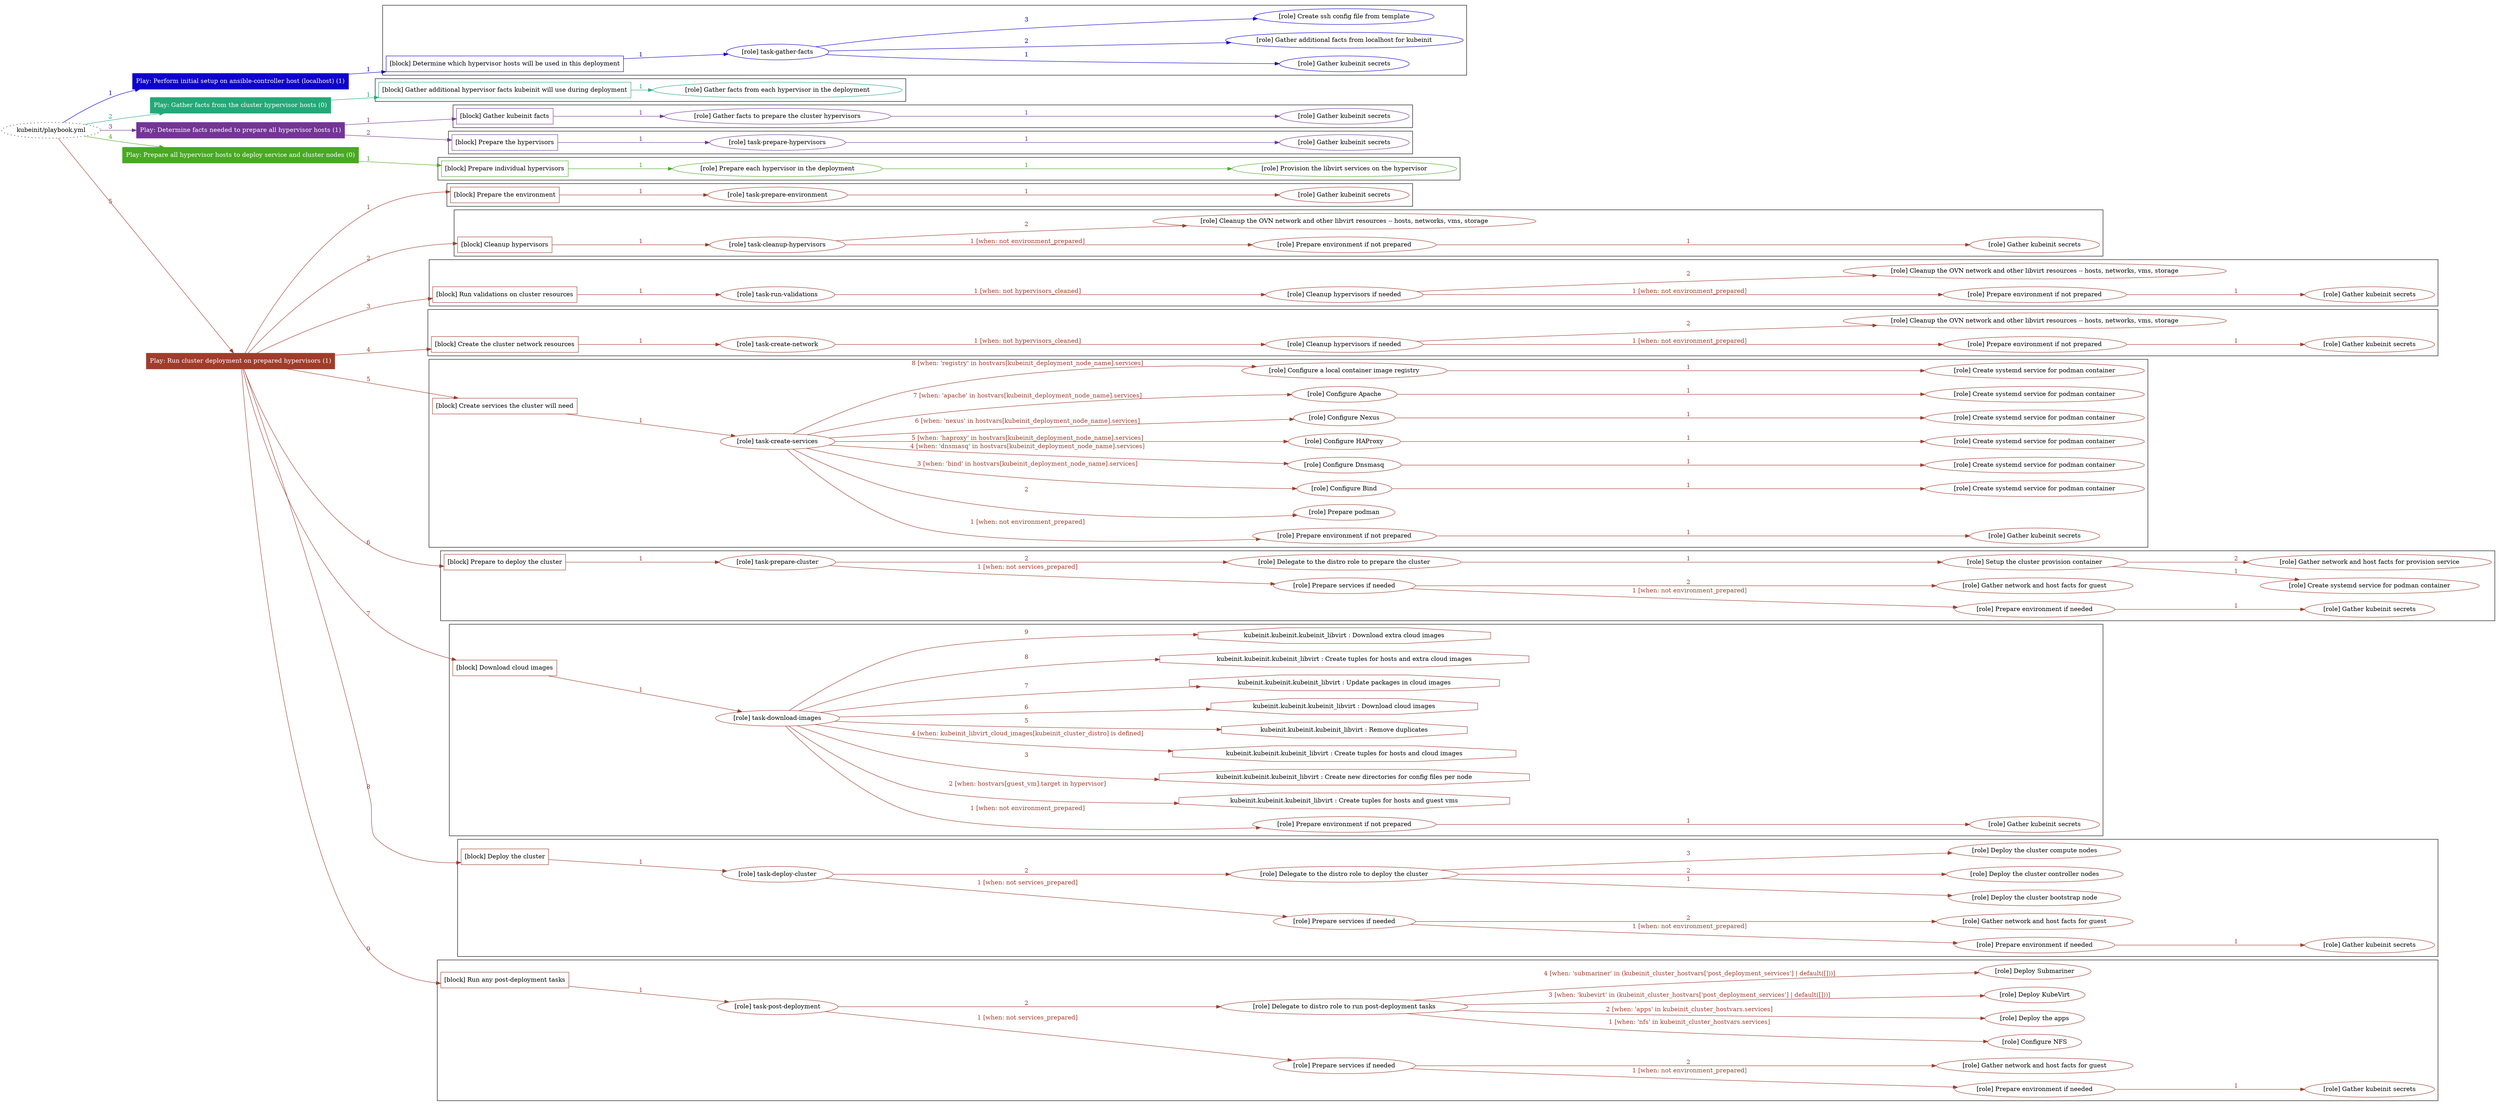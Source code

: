 digraph {
	graph [concentrate=true ordering=in rankdir=LR ratio=fill]
	edge [esep=5 sep=10]
	"kubeinit/playbook.yml" [URL="/home/runner/work/kubeinit/kubeinit/kubeinit/playbook.yml" id=playbook_41a6f235 style=dotted]
	"kubeinit/playbook.yml" -> play_0a806d38 [label="1 " color="#0f00cc" fontcolor="#0f00cc" id=edge_4068ba0f labeltooltip="1 " tooltip="1 "]
	subgraph "Play: Perform initial setup on ansible-controller host (localhost) (1)" {
		play_0a806d38 [label="Play: Perform initial setup on ansible-controller host (localhost) (1)" URL="/home/runner/work/kubeinit/kubeinit/kubeinit/playbook.yml" color="#0f00cc" fontcolor="#ffffff" id=play_0a806d38 shape=box style=filled tooltip=localhost]
		play_0a806d38 -> block_237be9f3 [label=1 color="#0f00cc" fontcolor="#0f00cc" id=edge_6e608fed labeltooltip=1 tooltip=1]
		subgraph cluster_block_237be9f3 {
			block_237be9f3 [label="[block] Determine which hypervisor hosts will be used in this deployment" URL="/home/runner/work/kubeinit/kubeinit/kubeinit/playbook.yml" color="#0f00cc" id=block_237be9f3 labeltooltip="Determine which hypervisor hosts will be used in this deployment" shape=box tooltip="Determine which hypervisor hosts will be used in this deployment"]
			block_237be9f3 -> role_e1473c5b [label="1 " color="#0f00cc" fontcolor="#0f00cc" id=edge_a96abd3b labeltooltip="1 " tooltip="1 "]
			subgraph "task-gather-facts" {
				role_e1473c5b [label="[role] task-gather-facts" URL="/home/runner/work/kubeinit/kubeinit/kubeinit/playbook.yml" color="#0f00cc" id=role_e1473c5b tooltip="task-gather-facts"]
				role_e1473c5b -> role_91d939f0 [label="1 " color="#0f00cc" fontcolor="#0f00cc" id=edge_381483db labeltooltip="1 " tooltip="1 "]
				subgraph "Gather kubeinit secrets" {
					role_91d939f0 [label="[role] Gather kubeinit secrets" URL="/home/runner/.ansible/collections/ansible_collections/kubeinit/kubeinit/roles/kubeinit_prepare/tasks/build_hypervisors_group.yml" color="#0f00cc" id=role_91d939f0 tooltip="Gather kubeinit secrets"]
				}
				role_e1473c5b -> role_eaab5d26 [label="2 " color="#0f00cc" fontcolor="#0f00cc" id=edge_8d7aa85d labeltooltip="2 " tooltip="2 "]
				subgraph "Gather additional facts from localhost for kubeinit" {
					role_eaab5d26 [label="[role] Gather additional facts from localhost for kubeinit" URL="/home/runner/.ansible/collections/ansible_collections/kubeinit/kubeinit/roles/kubeinit_prepare/tasks/build_hypervisors_group.yml" color="#0f00cc" id=role_eaab5d26 tooltip="Gather additional facts from localhost for kubeinit"]
				}
				role_e1473c5b -> role_8e87acb8 [label="3 " color="#0f00cc" fontcolor="#0f00cc" id=edge_3612017f labeltooltip="3 " tooltip="3 "]
				subgraph "Create ssh config file from template" {
					role_8e87acb8 [label="[role] Create ssh config file from template" URL="/home/runner/.ansible/collections/ansible_collections/kubeinit/kubeinit/roles/kubeinit_prepare/tasks/build_hypervisors_group.yml" color="#0f00cc" id=role_8e87acb8 tooltip="Create ssh config file from template"]
				}
			}
		}
	}
	"kubeinit/playbook.yml" -> play_646b26f5 [label="2 " color="#23a978" fontcolor="#23a978" id=edge_32bb8dd0 labeltooltip="2 " tooltip="2 "]
	subgraph "Play: Gather facts from the cluster hypervisor hosts (0)" {
		play_646b26f5 [label="Play: Gather facts from the cluster hypervisor hosts (0)" URL="/home/runner/work/kubeinit/kubeinit/kubeinit/playbook.yml" color="#23a978" fontcolor="#ffffff" id=play_646b26f5 shape=box style=filled tooltip="Play: Gather facts from the cluster hypervisor hosts (0)"]
		play_646b26f5 -> block_faf0f11e [label=1 color="#23a978" fontcolor="#23a978" id=edge_c434631e labeltooltip=1 tooltip=1]
		subgraph cluster_block_faf0f11e {
			block_faf0f11e [label="[block] Gather additional hypervisor facts kubeinit will use during deployment" URL="/home/runner/work/kubeinit/kubeinit/kubeinit/playbook.yml" color="#23a978" id=block_faf0f11e labeltooltip="Gather additional hypervisor facts kubeinit will use during deployment" shape=box tooltip="Gather additional hypervisor facts kubeinit will use during deployment"]
			block_faf0f11e -> role_8ec1a427 [label="1 " color="#23a978" fontcolor="#23a978" id=edge_d0f75a25 labeltooltip="1 " tooltip="1 "]
			subgraph "Gather facts from each hypervisor in the deployment" {
				role_8ec1a427 [label="[role] Gather facts from each hypervisor in the deployment" URL="/home/runner/work/kubeinit/kubeinit/kubeinit/playbook.yml" color="#23a978" id=role_8ec1a427 tooltip="Gather facts from each hypervisor in the deployment"]
			}
		}
	}
	"kubeinit/playbook.yml" -> play_d37b2e3b [label="3 " color="#743597" fontcolor="#743597" id=edge_22743fb3 labeltooltip="3 " tooltip="3 "]
	subgraph "Play: Determine facts needed to prepare all hypervisor hosts (1)" {
		play_d37b2e3b [label="Play: Determine facts needed to prepare all hypervisor hosts (1)" URL="/home/runner/work/kubeinit/kubeinit/kubeinit/playbook.yml" color="#743597" fontcolor="#ffffff" id=play_d37b2e3b shape=box style=filled tooltip=localhost]
		play_d37b2e3b -> block_4d3cd3f4 [label=1 color="#743597" fontcolor="#743597" id=edge_540ada37 labeltooltip=1 tooltip=1]
		subgraph cluster_block_4d3cd3f4 {
			block_4d3cd3f4 [label="[block] Gather kubeinit facts" URL="/home/runner/work/kubeinit/kubeinit/kubeinit/playbook.yml" color="#743597" id=block_4d3cd3f4 labeltooltip="Gather kubeinit facts" shape=box tooltip="Gather kubeinit facts"]
			block_4d3cd3f4 -> role_806488c0 [label="1 " color="#743597" fontcolor="#743597" id=edge_b8c82ea3 labeltooltip="1 " tooltip="1 "]
			subgraph "Gather facts to prepare the cluster hypervisors" {
				role_806488c0 [label="[role] Gather facts to prepare the cluster hypervisors" URL="/home/runner/work/kubeinit/kubeinit/kubeinit/playbook.yml" color="#743597" id=role_806488c0 tooltip="Gather facts to prepare the cluster hypervisors"]
				role_806488c0 -> role_8c381aa3 [label="1 " color="#743597" fontcolor="#743597" id=edge_68fb7a99 labeltooltip="1 " tooltip="1 "]
				subgraph "Gather kubeinit secrets" {
					role_8c381aa3 [label="[role] Gather kubeinit secrets" URL="/home/runner/.ansible/collections/ansible_collections/kubeinit/kubeinit/roles/kubeinit_prepare/tasks/gather_kubeinit_facts.yml" color="#743597" id=role_8c381aa3 tooltip="Gather kubeinit secrets"]
				}
			}
		}
		play_d37b2e3b -> block_7aa740d6 [label=2 color="#743597" fontcolor="#743597" id=edge_60ded728 labeltooltip=2 tooltip=2]
		subgraph cluster_block_7aa740d6 {
			block_7aa740d6 [label="[block] Prepare the hypervisors" URL="/home/runner/work/kubeinit/kubeinit/kubeinit/playbook.yml" color="#743597" id=block_7aa740d6 labeltooltip="Prepare the hypervisors" shape=box tooltip="Prepare the hypervisors"]
			block_7aa740d6 -> role_ac59213e [label="1 " color="#743597" fontcolor="#743597" id=edge_7fc87ba7 labeltooltip="1 " tooltip="1 "]
			subgraph "task-prepare-hypervisors" {
				role_ac59213e [label="[role] task-prepare-hypervisors" URL="/home/runner/work/kubeinit/kubeinit/kubeinit/playbook.yml" color="#743597" id=role_ac59213e tooltip="task-prepare-hypervisors"]
				role_ac59213e -> role_e81555fb [label="1 " color="#743597" fontcolor="#743597" id=edge_9793c863 labeltooltip="1 " tooltip="1 "]
				subgraph "Gather kubeinit secrets" {
					role_e81555fb [label="[role] Gather kubeinit secrets" URL="/home/runner/.ansible/collections/ansible_collections/kubeinit/kubeinit/roles/kubeinit_prepare/tasks/gather_kubeinit_facts.yml" color="#743597" id=role_e81555fb tooltip="Gather kubeinit secrets"]
				}
			}
		}
	}
	"kubeinit/playbook.yml" -> play_41f3898b [label="4 " color="#49a923" fontcolor="#49a923" id=edge_7bd55c0f labeltooltip="4 " tooltip="4 "]
	subgraph "Play: Prepare all hypervisor hosts to deploy service and cluster nodes (0)" {
		play_41f3898b [label="Play: Prepare all hypervisor hosts to deploy service and cluster nodes (0)" URL="/home/runner/work/kubeinit/kubeinit/kubeinit/playbook.yml" color="#49a923" fontcolor="#ffffff" id=play_41f3898b shape=box style=filled tooltip="Play: Prepare all hypervisor hosts to deploy service and cluster nodes (0)"]
		play_41f3898b -> block_90bd9162 [label=1 color="#49a923" fontcolor="#49a923" id=edge_e0f9f11a labeltooltip=1 tooltip=1]
		subgraph cluster_block_90bd9162 {
			block_90bd9162 [label="[block] Prepare individual hypervisors" URL="/home/runner/work/kubeinit/kubeinit/kubeinit/playbook.yml" color="#49a923" id=block_90bd9162 labeltooltip="Prepare individual hypervisors" shape=box tooltip="Prepare individual hypervisors"]
			block_90bd9162 -> role_d007ea9b [label="1 " color="#49a923" fontcolor="#49a923" id=edge_8bcfb997 labeltooltip="1 " tooltip="1 "]
			subgraph "Prepare each hypervisor in the deployment" {
				role_d007ea9b [label="[role] Prepare each hypervisor in the deployment" URL="/home/runner/work/kubeinit/kubeinit/kubeinit/playbook.yml" color="#49a923" id=role_d007ea9b tooltip="Prepare each hypervisor in the deployment"]
				role_d007ea9b -> role_7b4c75ba [label="1 " color="#49a923" fontcolor="#49a923" id=edge_ecee6018 labeltooltip="1 " tooltip="1 "]
				subgraph "Provision the libvirt services on the hypervisor" {
					role_7b4c75ba [label="[role] Provision the libvirt services on the hypervisor" URL="/home/runner/.ansible/collections/ansible_collections/kubeinit/kubeinit/roles/kubeinit_prepare/tasks/prepare_hypervisor.yml" color="#49a923" id=role_7b4c75ba tooltip="Provision the libvirt services on the hypervisor"]
				}
			}
		}
	}
	"kubeinit/playbook.yml" -> play_1acfd7d6 [label="5 " color="#9f3d2d" fontcolor="#9f3d2d" id=edge_ba6003c1 labeltooltip="5 " tooltip="5 "]
	subgraph "Play: Run cluster deployment on prepared hypervisors (1)" {
		play_1acfd7d6 [label="Play: Run cluster deployment on prepared hypervisors (1)" URL="/home/runner/work/kubeinit/kubeinit/kubeinit/playbook.yml" color="#9f3d2d" fontcolor="#ffffff" id=play_1acfd7d6 shape=box style=filled tooltip=localhost]
		play_1acfd7d6 -> block_dc8415b2 [label=1 color="#9f3d2d" fontcolor="#9f3d2d" id=edge_fc5d0844 labeltooltip=1 tooltip=1]
		subgraph cluster_block_dc8415b2 {
			block_dc8415b2 [label="[block] Prepare the environment" URL="/home/runner/work/kubeinit/kubeinit/kubeinit/playbook.yml" color="#9f3d2d" id=block_dc8415b2 labeltooltip="Prepare the environment" shape=box tooltip="Prepare the environment"]
			block_dc8415b2 -> role_5b96f3b6 [label="1 " color="#9f3d2d" fontcolor="#9f3d2d" id=edge_cdfd3a0d labeltooltip="1 " tooltip="1 "]
			subgraph "task-prepare-environment" {
				role_5b96f3b6 [label="[role] task-prepare-environment" URL="/home/runner/work/kubeinit/kubeinit/kubeinit/playbook.yml" color="#9f3d2d" id=role_5b96f3b6 tooltip="task-prepare-environment"]
				role_5b96f3b6 -> role_ba8227d9 [label="1 " color="#9f3d2d" fontcolor="#9f3d2d" id=edge_ca9e0bb4 labeltooltip="1 " tooltip="1 "]
				subgraph "Gather kubeinit secrets" {
					role_ba8227d9 [label="[role] Gather kubeinit secrets" URL="/home/runner/.ansible/collections/ansible_collections/kubeinit/kubeinit/roles/kubeinit_prepare/tasks/gather_kubeinit_facts.yml" color="#9f3d2d" id=role_ba8227d9 tooltip="Gather kubeinit secrets"]
				}
			}
		}
		play_1acfd7d6 -> block_a611a5ad [label=2 color="#9f3d2d" fontcolor="#9f3d2d" id=edge_d535c5cd labeltooltip=2 tooltip=2]
		subgraph cluster_block_a611a5ad {
			block_a611a5ad [label="[block] Cleanup hypervisors" URL="/home/runner/work/kubeinit/kubeinit/kubeinit/playbook.yml" color="#9f3d2d" id=block_a611a5ad labeltooltip="Cleanup hypervisors" shape=box tooltip="Cleanup hypervisors"]
			block_a611a5ad -> role_8142a4f9 [label="1 " color="#9f3d2d" fontcolor="#9f3d2d" id=edge_642bee60 labeltooltip="1 " tooltip="1 "]
			subgraph "task-cleanup-hypervisors" {
				role_8142a4f9 [label="[role] task-cleanup-hypervisors" URL="/home/runner/work/kubeinit/kubeinit/kubeinit/playbook.yml" color="#9f3d2d" id=role_8142a4f9 tooltip="task-cleanup-hypervisors"]
				role_8142a4f9 -> role_6d5cb6cf [label="1 [when: not environment_prepared]" color="#9f3d2d" fontcolor="#9f3d2d" id=edge_078ecbad labeltooltip="1 [when: not environment_prepared]" tooltip="1 [when: not environment_prepared]"]
				subgraph "Prepare environment if not prepared" {
					role_6d5cb6cf [label="[role] Prepare environment if not prepared" URL="/home/runner/.ansible/collections/ansible_collections/kubeinit/kubeinit/roles/kubeinit_prepare/tasks/cleanup_hypervisors.yml" color="#9f3d2d" id=role_6d5cb6cf tooltip="Prepare environment if not prepared"]
					role_6d5cb6cf -> role_6e7c587a [label="1 " color="#9f3d2d" fontcolor="#9f3d2d" id=edge_e923b116 labeltooltip="1 " tooltip="1 "]
					subgraph "Gather kubeinit secrets" {
						role_6e7c587a [label="[role] Gather kubeinit secrets" URL="/home/runner/.ansible/collections/ansible_collections/kubeinit/kubeinit/roles/kubeinit_prepare/tasks/gather_kubeinit_facts.yml" color="#9f3d2d" id=role_6e7c587a tooltip="Gather kubeinit secrets"]
					}
				}
				role_8142a4f9 -> role_e33d9535 [label="2 " color="#9f3d2d" fontcolor="#9f3d2d" id=edge_cd655b2b labeltooltip="2 " tooltip="2 "]
				subgraph "Cleanup the OVN network and other libvirt resources -- hosts, networks, vms, storage" {
					role_e33d9535 [label="[role] Cleanup the OVN network and other libvirt resources -- hosts, networks, vms, storage" URL="/home/runner/.ansible/collections/ansible_collections/kubeinit/kubeinit/roles/kubeinit_prepare/tasks/cleanup_hypervisors.yml" color="#9f3d2d" id=role_e33d9535 tooltip="Cleanup the OVN network and other libvirt resources -- hosts, networks, vms, storage"]
				}
			}
		}
		play_1acfd7d6 -> block_89c86a80 [label=3 color="#9f3d2d" fontcolor="#9f3d2d" id=edge_07239d83 labeltooltip=3 tooltip=3]
		subgraph cluster_block_89c86a80 {
			block_89c86a80 [label="[block] Run validations on cluster resources" URL="/home/runner/work/kubeinit/kubeinit/kubeinit/playbook.yml" color="#9f3d2d" id=block_89c86a80 labeltooltip="Run validations on cluster resources" shape=box tooltip="Run validations on cluster resources"]
			block_89c86a80 -> role_75bd6922 [label="1 " color="#9f3d2d" fontcolor="#9f3d2d" id=edge_f26190df labeltooltip="1 " tooltip="1 "]
			subgraph "task-run-validations" {
				role_75bd6922 [label="[role] task-run-validations" URL="/home/runner/work/kubeinit/kubeinit/kubeinit/playbook.yml" color="#9f3d2d" id=role_75bd6922 tooltip="task-run-validations"]
				role_75bd6922 -> role_4f495ade [label="1 [when: not hypervisors_cleaned]" color="#9f3d2d" fontcolor="#9f3d2d" id=edge_307ffbbc labeltooltip="1 [when: not hypervisors_cleaned]" tooltip="1 [when: not hypervisors_cleaned]"]
				subgraph "Cleanup hypervisors if needed" {
					role_4f495ade [label="[role] Cleanup hypervisors if needed" URL="/home/runner/.ansible/collections/ansible_collections/kubeinit/kubeinit/roles/kubeinit_validations/tasks/main.yml" color="#9f3d2d" id=role_4f495ade tooltip="Cleanup hypervisors if needed"]
					role_4f495ade -> role_c2694353 [label="1 [when: not environment_prepared]" color="#9f3d2d" fontcolor="#9f3d2d" id=edge_38251280 labeltooltip="1 [when: not environment_prepared]" tooltip="1 [when: not environment_prepared]"]
					subgraph "Prepare environment if not prepared" {
						role_c2694353 [label="[role] Prepare environment if not prepared" URL="/home/runner/.ansible/collections/ansible_collections/kubeinit/kubeinit/roles/kubeinit_prepare/tasks/cleanup_hypervisors.yml" color="#9f3d2d" id=role_c2694353 tooltip="Prepare environment if not prepared"]
						role_c2694353 -> role_ca75b799 [label="1 " color="#9f3d2d" fontcolor="#9f3d2d" id=edge_474601da labeltooltip="1 " tooltip="1 "]
						subgraph "Gather kubeinit secrets" {
							role_ca75b799 [label="[role] Gather kubeinit secrets" URL="/home/runner/.ansible/collections/ansible_collections/kubeinit/kubeinit/roles/kubeinit_prepare/tasks/gather_kubeinit_facts.yml" color="#9f3d2d" id=role_ca75b799 tooltip="Gather kubeinit secrets"]
						}
					}
					role_4f495ade -> role_f89aaf69 [label="2 " color="#9f3d2d" fontcolor="#9f3d2d" id=edge_8f8596c2 labeltooltip="2 " tooltip="2 "]
					subgraph "Cleanup the OVN network and other libvirt resources -- hosts, networks, vms, storage" {
						role_f89aaf69 [label="[role] Cleanup the OVN network and other libvirt resources -- hosts, networks, vms, storage" URL="/home/runner/.ansible/collections/ansible_collections/kubeinit/kubeinit/roles/kubeinit_prepare/tasks/cleanup_hypervisors.yml" color="#9f3d2d" id=role_f89aaf69 tooltip="Cleanup the OVN network and other libvirt resources -- hosts, networks, vms, storage"]
					}
				}
			}
		}
		play_1acfd7d6 -> block_f842b12b [label=4 color="#9f3d2d" fontcolor="#9f3d2d" id=edge_084d7937 labeltooltip=4 tooltip=4]
		subgraph cluster_block_f842b12b {
			block_f842b12b [label="[block] Create the cluster network resources" URL="/home/runner/work/kubeinit/kubeinit/kubeinit/playbook.yml" color="#9f3d2d" id=block_f842b12b labeltooltip="Create the cluster network resources" shape=box tooltip="Create the cluster network resources"]
			block_f842b12b -> role_11187dfe [label="1 " color="#9f3d2d" fontcolor="#9f3d2d" id=edge_0b394a49 labeltooltip="1 " tooltip="1 "]
			subgraph "task-create-network" {
				role_11187dfe [label="[role] task-create-network" URL="/home/runner/work/kubeinit/kubeinit/kubeinit/playbook.yml" color="#9f3d2d" id=role_11187dfe tooltip="task-create-network"]
				role_11187dfe -> role_4eebbe26 [label="1 [when: not hypervisors_cleaned]" color="#9f3d2d" fontcolor="#9f3d2d" id=edge_2631cdee labeltooltip="1 [when: not hypervisors_cleaned]" tooltip="1 [when: not hypervisors_cleaned]"]
				subgraph "Cleanup hypervisors if needed" {
					role_4eebbe26 [label="[role] Cleanup hypervisors if needed" URL="/home/runner/.ansible/collections/ansible_collections/kubeinit/kubeinit/roles/kubeinit_libvirt/tasks/create_network.yml" color="#9f3d2d" id=role_4eebbe26 tooltip="Cleanup hypervisors if needed"]
					role_4eebbe26 -> role_0ee1ad03 [label="1 [when: not environment_prepared]" color="#9f3d2d" fontcolor="#9f3d2d" id=edge_5d94489f labeltooltip="1 [when: not environment_prepared]" tooltip="1 [when: not environment_prepared]"]
					subgraph "Prepare environment if not prepared" {
						role_0ee1ad03 [label="[role] Prepare environment if not prepared" URL="/home/runner/.ansible/collections/ansible_collections/kubeinit/kubeinit/roles/kubeinit_prepare/tasks/cleanup_hypervisors.yml" color="#9f3d2d" id=role_0ee1ad03 tooltip="Prepare environment if not prepared"]
						role_0ee1ad03 -> role_3be10bfe [label="1 " color="#9f3d2d" fontcolor="#9f3d2d" id=edge_4a55c1ff labeltooltip="1 " tooltip="1 "]
						subgraph "Gather kubeinit secrets" {
							role_3be10bfe [label="[role] Gather kubeinit secrets" URL="/home/runner/.ansible/collections/ansible_collections/kubeinit/kubeinit/roles/kubeinit_prepare/tasks/gather_kubeinit_facts.yml" color="#9f3d2d" id=role_3be10bfe tooltip="Gather kubeinit secrets"]
						}
					}
					role_4eebbe26 -> role_aaa42333 [label="2 " color="#9f3d2d" fontcolor="#9f3d2d" id=edge_5231e610 labeltooltip="2 " tooltip="2 "]
					subgraph "Cleanup the OVN network and other libvirt resources -- hosts, networks, vms, storage" {
						role_aaa42333 [label="[role] Cleanup the OVN network and other libvirt resources -- hosts, networks, vms, storage" URL="/home/runner/.ansible/collections/ansible_collections/kubeinit/kubeinit/roles/kubeinit_prepare/tasks/cleanup_hypervisors.yml" color="#9f3d2d" id=role_aaa42333 tooltip="Cleanup the OVN network and other libvirt resources -- hosts, networks, vms, storage"]
					}
				}
			}
		}
		play_1acfd7d6 -> block_59024382 [label=5 color="#9f3d2d" fontcolor="#9f3d2d" id=edge_e970ddbc labeltooltip=5 tooltip=5]
		subgraph cluster_block_59024382 {
			block_59024382 [label="[block] Create services the cluster will need" URL="/home/runner/work/kubeinit/kubeinit/kubeinit/playbook.yml" color="#9f3d2d" id=block_59024382 labeltooltip="Create services the cluster will need" shape=box tooltip="Create services the cluster will need"]
			block_59024382 -> role_7a3a3b48 [label="1 " color="#9f3d2d" fontcolor="#9f3d2d" id=edge_33486c1c labeltooltip="1 " tooltip="1 "]
			subgraph "task-create-services" {
				role_7a3a3b48 [label="[role] task-create-services" URL="/home/runner/work/kubeinit/kubeinit/kubeinit/playbook.yml" color="#9f3d2d" id=role_7a3a3b48 tooltip="task-create-services"]
				role_7a3a3b48 -> role_0d762931 [label="1 [when: not environment_prepared]" color="#9f3d2d" fontcolor="#9f3d2d" id=edge_28091e25 labeltooltip="1 [when: not environment_prepared]" tooltip="1 [when: not environment_prepared]"]
				subgraph "Prepare environment if not prepared" {
					role_0d762931 [label="[role] Prepare environment if not prepared" URL="/home/runner/.ansible/collections/ansible_collections/kubeinit/kubeinit/roles/kubeinit_services/tasks/main.yml" color="#9f3d2d" id=role_0d762931 tooltip="Prepare environment if not prepared"]
					role_0d762931 -> role_c6b0afdb [label="1 " color="#9f3d2d" fontcolor="#9f3d2d" id=edge_54b3af3f labeltooltip="1 " tooltip="1 "]
					subgraph "Gather kubeinit secrets" {
						role_c6b0afdb [label="[role] Gather kubeinit secrets" URL="/home/runner/.ansible/collections/ansible_collections/kubeinit/kubeinit/roles/kubeinit_prepare/tasks/gather_kubeinit_facts.yml" color="#9f3d2d" id=role_c6b0afdb tooltip="Gather kubeinit secrets"]
					}
				}
				role_7a3a3b48 -> role_5c3c0863 [label="2 " color="#9f3d2d" fontcolor="#9f3d2d" id=edge_d911afba labeltooltip="2 " tooltip="2 "]
				subgraph "Prepare podman" {
					role_5c3c0863 [label="[role] Prepare podman" URL="/home/runner/.ansible/collections/ansible_collections/kubeinit/kubeinit/roles/kubeinit_services/tasks/00_create_service_pod.yml" color="#9f3d2d" id=role_5c3c0863 tooltip="Prepare podman"]
				}
				role_7a3a3b48 -> role_0cb6a871 [label="3 [when: 'bind' in hostvars[kubeinit_deployment_node_name].services]" color="#9f3d2d" fontcolor="#9f3d2d" id=edge_cdb121e3 labeltooltip="3 [when: 'bind' in hostvars[kubeinit_deployment_node_name].services]" tooltip="3 [when: 'bind' in hostvars[kubeinit_deployment_node_name].services]"]
				subgraph "Configure Bind" {
					role_0cb6a871 [label="[role] Configure Bind" URL="/home/runner/.ansible/collections/ansible_collections/kubeinit/kubeinit/roles/kubeinit_services/tasks/start_services_containers.yml" color="#9f3d2d" id=role_0cb6a871 tooltip="Configure Bind"]
					role_0cb6a871 -> role_db479031 [label="1 " color="#9f3d2d" fontcolor="#9f3d2d" id=edge_73377001 labeltooltip="1 " tooltip="1 "]
					subgraph "Create systemd service for podman container" {
						role_db479031 [label="[role] Create systemd service for podman container" URL="/home/runner/.ansible/collections/ansible_collections/kubeinit/kubeinit/roles/kubeinit_bind/tasks/main.yml" color="#9f3d2d" id=role_db479031 tooltip="Create systemd service for podman container"]
					}
				}
				role_7a3a3b48 -> role_e6122fe1 [label="4 [when: 'dnsmasq' in hostvars[kubeinit_deployment_node_name].services]" color="#9f3d2d" fontcolor="#9f3d2d" id=edge_cefd40a8 labeltooltip="4 [when: 'dnsmasq' in hostvars[kubeinit_deployment_node_name].services]" tooltip="4 [when: 'dnsmasq' in hostvars[kubeinit_deployment_node_name].services]"]
				subgraph "Configure Dnsmasq" {
					role_e6122fe1 [label="[role] Configure Dnsmasq" URL="/home/runner/.ansible/collections/ansible_collections/kubeinit/kubeinit/roles/kubeinit_services/tasks/start_services_containers.yml" color="#9f3d2d" id=role_e6122fe1 tooltip="Configure Dnsmasq"]
					role_e6122fe1 -> role_b0139f21 [label="1 " color="#9f3d2d" fontcolor="#9f3d2d" id=edge_31f52cd1 labeltooltip="1 " tooltip="1 "]
					subgraph "Create systemd service for podman container" {
						role_b0139f21 [label="[role] Create systemd service for podman container" URL="/home/runner/.ansible/collections/ansible_collections/kubeinit/kubeinit/roles/kubeinit_dnsmasq/tasks/main.yml" color="#9f3d2d" id=role_b0139f21 tooltip="Create systemd service for podman container"]
					}
				}
				role_7a3a3b48 -> role_63d0f10c [label="5 [when: 'haproxy' in hostvars[kubeinit_deployment_node_name].services]" color="#9f3d2d" fontcolor="#9f3d2d" id=edge_6fd1a71d labeltooltip="5 [when: 'haproxy' in hostvars[kubeinit_deployment_node_name].services]" tooltip="5 [when: 'haproxy' in hostvars[kubeinit_deployment_node_name].services]"]
				subgraph "Configure HAProxy" {
					role_63d0f10c [label="[role] Configure HAProxy" URL="/home/runner/.ansible/collections/ansible_collections/kubeinit/kubeinit/roles/kubeinit_services/tasks/start_services_containers.yml" color="#9f3d2d" id=role_63d0f10c tooltip="Configure HAProxy"]
					role_63d0f10c -> role_0d6359b3 [label="1 " color="#9f3d2d" fontcolor="#9f3d2d" id=edge_29c2c7ff labeltooltip="1 " tooltip="1 "]
					subgraph "Create systemd service for podman container" {
						role_0d6359b3 [label="[role] Create systemd service for podman container" URL="/home/runner/.ansible/collections/ansible_collections/kubeinit/kubeinit/roles/kubeinit_haproxy/tasks/main.yml" color="#9f3d2d" id=role_0d6359b3 tooltip="Create systemd service for podman container"]
					}
				}
				role_7a3a3b48 -> role_5b3e9129 [label="6 [when: 'nexus' in hostvars[kubeinit_deployment_node_name].services]" color="#9f3d2d" fontcolor="#9f3d2d" id=edge_53a91e51 labeltooltip="6 [when: 'nexus' in hostvars[kubeinit_deployment_node_name].services]" tooltip="6 [when: 'nexus' in hostvars[kubeinit_deployment_node_name].services]"]
				subgraph "Configure Nexus" {
					role_5b3e9129 [label="[role] Configure Nexus" URL="/home/runner/.ansible/collections/ansible_collections/kubeinit/kubeinit/roles/kubeinit_services/tasks/start_services_containers.yml" color="#9f3d2d" id=role_5b3e9129 tooltip="Configure Nexus"]
					role_5b3e9129 -> role_884cc7a7 [label="1 " color="#9f3d2d" fontcolor="#9f3d2d" id=edge_7e580e33 labeltooltip="1 " tooltip="1 "]
					subgraph "Create systemd service for podman container" {
						role_884cc7a7 [label="[role] Create systemd service for podman container" URL="/home/runner/.ansible/collections/ansible_collections/kubeinit/kubeinit/roles/kubeinit_nexus/tasks/main.yml" color="#9f3d2d" id=role_884cc7a7 tooltip="Create systemd service for podman container"]
					}
				}
				role_7a3a3b48 -> role_22bebf63 [label="7 [when: 'apache' in hostvars[kubeinit_deployment_node_name].services]" color="#9f3d2d" fontcolor="#9f3d2d" id=edge_8cc15b84 labeltooltip="7 [when: 'apache' in hostvars[kubeinit_deployment_node_name].services]" tooltip="7 [when: 'apache' in hostvars[kubeinit_deployment_node_name].services]"]
				subgraph "Configure Apache" {
					role_22bebf63 [label="[role] Configure Apache" URL="/home/runner/.ansible/collections/ansible_collections/kubeinit/kubeinit/roles/kubeinit_services/tasks/start_services_containers.yml" color="#9f3d2d" id=role_22bebf63 tooltip="Configure Apache"]
					role_22bebf63 -> role_4a115e66 [label="1 " color="#9f3d2d" fontcolor="#9f3d2d" id=edge_2d1215e9 labeltooltip="1 " tooltip="1 "]
					subgraph "Create systemd service for podman container" {
						role_4a115e66 [label="[role] Create systemd service for podman container" URL="/home/runner/.ansible/collections/ansible_collections/kubeinit/kubeinit/roles/kubeinit_apache/tasks/main.yml" color="#9f3d2d" id=role_4a115e66 tooltip="Create systemd service for podman container"]
					}
				}
				role_7a3a3b48 -> role_fcd3a5f3 [label="8 [when: 'registry' in hostvars[kubeinit_deployment_node_name].services]" color="#9f3d2d" fontcolor="#9f3d2d" id=edge_b7760046 labeltooltip="8 [when: 'registry' in hostvars[kubeinit_deployment_node_name].services]" tooltip="8 [when: 'registry' in hostvars[kubeinit_deployment_node_name].services]"]
				subgraph "Configure a local container image registry" {
					role_fcd3a5f3 [label="[role] Configure a local container image registry" URL="/home/runner/.ansible/collections/ansible_collections/kubeinit/kubeinit/roles/kubeinit_services/tasks/start_services_containers.yml" color="#9f3d2d" id=role_fcd3a5f3 tooltip="Configure a local container image registry"]
					role_fcd3a5f3 -> role_f9a46afd [label="1 " color="#9f3d2d" fontcolor="#9f3d2d" id=edge_5b392de8 labeltooltip="1 " tooltip="1 "]
					subgraph "Create systemd service for podman container" {
						role_f9a46afd [label="[role] Create systemd service for podman container" URL="/home/runner/.ansible/collections/ansible_collections/kubeinit/kubeinit/roles/kubeinit_registry/tasks/main.yml" color="#9f3d2d" id=role_f9a46afd tooltip="Create systemd service for podman container"]
					}
				}
			}
		}
		play_1acfd7d6 -> block_d4382be4 [label=6 color="#9f3d2d" fontcolor="#9f3d2d" id=edge_e119ee7e labeltooltip=6 tooltip=6]
		subgraph cluster_block_d4382be4 {
			block_d4382be4 [label="[block] Prepare to deploy the cluster" URL="/home/runner/work/kubeinit/kubeinit/kubeinit/playbook.yml" color="#9f3d2d" id=block_d4382be4 labeltooltip="Prepare to deploy the cluster" shape=box tooltip="Prepare to deploy the cluster"]
			block_d4382be4 -> role_d18a42d3 [label="1 " color="#9f3d2d" fontcolor="#9f3d2d" id=edge_a5a25b05 labeltooltip="1 " tooltip="1 "]
			subgraph "task-prepare-cluster" {
				role_d18a42d3 [label="[role] task-prepare-cluster" URL="/home/runner/work/kubeinit/kubeinit/kubeinit/playbook.yml" color="#9f3d2d" id=role_d18a42d3 tooltip="task-prepare-cluster"]
				role_d18a42d3 -> role_898ae3e7 [label="1 [when: not services_prepared]" color="#9f3d2d" fontcolor="#9f3d2d" id=edge_5103cc76 labeltooltip="1 [when: not services_prepared]" tooltip="1 [when: not services_prepared]"]
				subgraph "Prepare services if needed" {
					role_898ae3e7 [label="[role] Prepare services if needed" URL="/home/runner/.ansible/collections/ansible_collections/kubeinit/kubeinit/roles/kubeinit_prepare/tasks/prepare_cluster.yml" color="#9f3d2d" id=role_898ae3e7 tooltip="Prepare services if needed"]
					role_898ae3e7 -> role_8f7a3a49 [label="1 [when: not environment_prepared]" color="#9f3d2d" fontcolor="#9f3d2d" id=edge_9d15908f labeltooltip="1 [when: not environment_prepared]" tooltip="1 [when: not environment_prepared]"]
					subgraph "Prepare environment if needed" {
						role_8f7a3a49 [label="[role] Prepare environment if needed" URL="/home/runner/.ansible/collections/ansible_collections/kubeinit/kubeinit/roles/kubeinit_services/tasks/prepare_services.yml" color="#9f3d2d" id=role_8f7a3a49 tooltip="Prepare environment if needed"]
						role_8f7a3a49 -> role_b461e5a6 [label="1 " color="#9f3d2d" fontcolor="#9f3d2d" id=edge_b3a99a61 labeltooltip="1 " tooltip="1 "]
						subgraph "Gather kubeinit secrets" {
							role_b461e5a6 [label="[role] Gather kubeinit secrets" URL="/home/runner/.ansible/collections/ansible_collections/kubeinit/kubeinit/roles/kubeinit_prepare/tasks/gather_kubeinit_facts.yml" color="#9f3d2d" id=role_b461e5a6 tooltip="Gather kubeinit secrets"]
						}
					}
					role_898ae3e7 -> role_7630241f [label="2 " color="#9f3d2d" fontcolor="#9f3d2d" id=edge_db4d00c9 labeltooltip="2 " tooltip="2 "]
					subgraph "Gather network and host facts for guest" {
						role_7630241f [label="[role] Gather network and host facts for guest" URL="/home/runner/.ansible/collections/ansible_collections/kubeinit/kubeinit/roles/kubeinit_services/tasks/prepare_services.yml" color="#9f3d2d" id=role_7630241f tooltip="Gather network and host facts for guest"]
					}
				}
				role_d18a42d3 -> role_b9c5c367 [label="2 " color="#9f3d2d" fontcolor="#9f3d2d" id=edge_175fa65f labeltooltip="2 " tooltip="2 "]
				subgraph "Delegate to the distro role to prepare the cluster" {
					role_b9c5c367 [label="[role] Delegate to the distro role to prepare the cluster" URL="/home/runner/.ansible/collections/ansible_collections/kubeinit/kubeinit/roles/kubeinit_prepare/tasks/prepare_cluster.yml" color="#9f3d2d" id=role_b9c5c367 tooltip="Delegate to the distro role to prepare the cluster"]
					role_b9c5c367 -> role_cff124c0 [label="1 " color="#9f3d2d" fontcolor="#9f3d2d" id=edge_bdabda5b labeltooltip="1 " tooltip="1 "]
					subgraph "Setup the cluster provision container" {
						role_cff124c0 [label="[role] Setup the cluster provision container" URL="/home/runner/.ansible/collections/ansible_collections/kubeinit/kubeinit/roles/kubeinit_okd/tasks/prepare_cluster.yml" color="#9f3d2d" id=role_cff124c0 tooltip="Setup the cluster provision container"]
						role_cff124c0 -> role_25e5468e [label="1 " color="#9f3d2d" fontcolor="#9f3d2d" id=edge_40121401 labeltooltip="1 " tooltip="1 "]
						subgraph "Create systemd service for podman container" {
							role_25e5468e [label="[role] Create systemd service for podman container" URL="/home/runner/.ansible/collections/ansible_collections/kubeinit/kubeinit/roles/kubeinit_services/tasks/create_provision_container.yml" color="#9f3d2d" id=role_25e5468e tooltip="Create systemd service for podman container"]
						}
						role_cff124c0 -> role_4bfbf508 [label="2 " color="#9f3d2d" fontcolor="#9f3d2d" id=edge_592cbf55 labeltooltip="2 " tooltip="2 "]
						subgraph "Gather network and host facts for provision service" {
							role_4bfbf508 [label="[role] Gather network and host facts for provision service" URL="/home/runner/.ansible/collections/ansible_collections/kubeinit/kubeinit/roles/kubeinit_services/tasks/create_provision_container.yml" color="#9f3d2d" id=role_4bfbf508 tooltip="Gather network and host facts for provision service"]
						}
					}
				}
			}
		}
		play_1acfd7d6 -> block_75d017b2 [label=7 color="#9f3d2d" fontcolor="#9f3d2d" id=edge_dfd7a205 labeltooltip=7 tooltip=7]
		subgraph cluster_block_75d017b2 {
			block_75d017b2 [label="[block] Download cloud images" URL="/home/runner/work/kubeinit/kubeinit/kubeinit/playbook.yml" color="#9f3d2d" id=block_75d017b2 labeltooltip="Download cloud images" shape=box tooltip="Download cloud images"]
			block_75d017b2 -> role_721d2430 [label="1 " color="#9f3d2d" fontcolor="#9f3d2d" id=edge_4edf0cd8 labeltooltip="1 " tooltip="1 "]
			subgraph "task-download-images" {
				role_721d2430 [label="[role] task-download-images" URL="/home/runner/work/kubeinit/kubeinit/kubeinit/playbook.yml" color="#9f3d2d" id=role_721d2430 tooltip="task-download-images"]
				role_721d2430 -> role_f81a7ea5 [label="1 [when: not environment_prepared]" color="#9f3d2d" fontcolor="#9f3d2d" id=edge_e5d297c2 labeltooltip="1 [when: not environment_prepared]" tooltip="1 [when: not environment_prepared]"]
				subgraph "Prepare environment if not prepared" {
					role_f81a7ea5 [label="[role] Prepare environment if not prepared" URL="/home/runner/.ansible/collections/ansible_collections/kubeinit/kubeinit/roles/kubeinit_libvirt/tasks/download_cloud_images.yml" color="#9f3d2d" id=role_f81a7ea5 tooltip="Prepare environment if not prepared"]
					role_f81a7ea5 -> role_87dd9018 [label="1 " color="#9f3d2d" fontcolor="#9f3d2d" id=edge_0dc6f270 labeltooltip="1 " tooltip="1 "]
					subgraph "Gather kubeinit secrets" {
						role_87dd9018 [label="[role] Gather kubeinit secrets" URL="/home/runner/.ansible/collections/ansible_collections/kubeinit/kubeinit/roles/kubeinit_prepare/tasks/gather_kubeinit_facts.yml" color="#9f3d2d" id=role_87dd9018 tooltip="Gather kubeinit secrets"]
					}
				}
				task_429eea16 [label="kubeinit.kubeinit.kubeinit_libvirt : Create tuples for hosts and guest vms" URL="/home/runner/.ansible/collections/ansible_collections/kubeinit/kubeinit/roles/kubeinit_libvirt/tasks/download_cloud_images.yml" color="#9f3d2d" id=task_429eea16 shape=octagon tooltip="kubeinit.kubeinit.kubeinit_libvirt : Create tuples for hosts and guest vms"]
				role_721d2430 -> task_429eea16 [label="2 [when: hostvars[guest_vm].target in hypervisor]" color="#9f3d2d" fontcolor="#9f3d2d" id=edge_82a2363c labeltooltip="2 [when: hostvars[guest_vm].target in hypervisor]" tooltip="2 [when: hostvars[guest_vm].target in hypervisor]"]
				task_550340dc [label="kubeinit.kubeinit.kubeinit_libvirt : Create new directories for config files per node" URL="/home/runner/.ansible/collections/ansible_collections/kubeinit/kubeinit/roles/kubeinit_libvirt/tasks/download_cloud_images.yml" color="#9f3d2d" id=task_550340dc shape=octagon tooltip="kubeinit.kubeinit.kubeinit_libvirt : Create new directories for config files per node"]
				role_721d2430 -> task_550340dc [label="3 " color="#9f3d2d" fontcolor="#9f3d2d" id=edge_98d1d7ac labeltooltip="3 " tooltip="3 "]
				task_8e2518c8 [label="kubeinit.kubeinit.kubeinit_libvirt : Create tuples for hosts and cloud images" URL="/home/runner/.ansible/collections/ansible_collections/kubeinit/kubeinit/roles/kubeinit_libvirt/tasks/download_cloud_images.yml" color="#9f3d2d" id=task_8e2518c8 shape=octagon tooltip="kubeinit.kubeinit.kubeinit_libvirt : Create tuples for hosts and cloud images"]
				role_721d2430 -> task_8e2518c8 [label="4 [when: kubeinit_libvirt_cloud_images[kubeinit_cluster_distro] is defined]" color="#9f3d2d" fontcolor="#9f3d2d" id=edge_4d387685 labeltooltip="4 [when: kubeinit_libvirt_cloud_images[kubeinit_cluster_distro] is defined]" tooltip="4 [when: kubeinit_libvirt_cloud_images[kubeinit_cluster_distro] is defined]"]
				task_e7d61200 [label="kubeinit.kubeinit.kubeinit_libvirt : Remove duplicates" URL="/home/runner/.ansible/collections/ansible_collections/kubeinit/kubeinit/roles/kubeinit_libvirt/tasks/download_cloud_images.yml" color="#9f3d2d" id=task_e7d61200 shape=octagon tooltip="kubeinit.kubeinit.kubeinit_libvirt : Remove duplicates"]
				role_721d2430 -> task_e7d61200 [label="5 " color="#9f3d2d" fontcolor="#9f3d2d" id=edge_a73716ba labeltooltip="5 " tooltip="5 "]
				task_2fd739ae [label="kubeinit.kubeinit.kubeinit_libvirt : Download cloud images" URL="/home/runner/.ansible/collections/ansible_collections/kubeinit/kubeinit/roles/kubeinit_libvirt/tasks/download_cloud_images.yml" color="#9f3d2d" id=task_2fd739ae shape=octagon tooltip="kubeinit.kubeinit.kubeinit_libvirt : Download cloud images"]
				role_721d2430 -> task_2fd739ae [label="6 " color="#9f3d2d" fontcolor="#9f3d2d" id=edge_8c4bc476 labeltooltip="6 " tooltip="6 "]
				task_816640a8 [label="kubeinit.kubeinit.kubeinit_libvirt : Update packages in cloud images" URL="/home/runner/.ansible/collections/ansible_collections/kubeinit/kubeinit/roles/kubeinit_libvirt/tasks/download_cloud_images.yml" color="#9f3d2d" id=task_816640a8 shape=octagon tooltip="kubeinit.kubeinit.kubeinit_libvirt : Update packages in cloud images"]
				role_721d2430 -> task_816640a8 [label="7 " color="#9f3d2d" fontcolor="#9f3d2d" id=edge_1d52fb09 labeltooltip="7 " tooltip="7 "]
				task_097d8554 [label="kubeinit.kubeinit.kubeinit_libvirt : Create tuples for hosts and extra cloud images" URL="/home/runner/.ansible/collections/ansible_collections/kubeinit/kubeinit/roles/kubeinit_libvirt/tasks/download_cloud_images.yml" color="#9f3d2d" id=task_097d8554 shape=octagon tooltip="kubeinit.kubeinit.kubeinit_libvirt : Create tuples for hosts and extra cloud images"]
				role_721d2430 -> task_097d8554 [label="8 " color="#9f3d2d" fontcolor="#9f3d2d" id=edge_9df7c488 labeltooltip="8 " tooltip="8 "]
				task_37d4ab23 [label="kubeinit.kubeinit.kubeinit_libvirt : Download extra cloud images" URL="/home/runner/.ansible/collections/ansible_collections/kubeinit/kubeinit/roles/kubeinit_libvirt/tasks/download_cloud_images.yml" color="#9f3d2d" id=task_37d4ab23 shape=octagon tooltip="kubeinit.kubeinit.kubeinit_libvirt : Download extra cloud images"]
				role_721d2430 -> task_37d4ab23 [label="9 " color="#9f3d2d" fontcolor="#9f3d2d" id=edge_d997566b labeltooltip="9 " tooltip="9 "]
			}
		}
		play_1acfd7d6 -> block_3cfd171a [label=8 color="#9f3d2d" fontcolor="#9f3d2d" id=edge_ccdb7559 labeltooltip=8 tooltip=8]
		subgraph cluster_block_3cfd171a {
			block_3cfd171a [label="[block] Deploy the cluster" URL="/home/runner/work/kubeinit/kubeinit/kubeinit/playbook.yml" color="#9f3d2d" id=block_3cfd171a labeltooltip="Deploy the cluster" shape=box tooltip="Deploy the cluster"]
			block_3cfd171a -> role_18944aa7 [label="1 " color="#9f3d2d" fontcolor="#9f3d2d" id=edge_d65a14bf labeltooltip="1 " tooltip="1 "]
			subgraph "task-deploy-cluster" {
				role_18944aa7 [label="[role] task-deploy-cluster" URL="/home/runner/work/kubeinit/kubeinit/kubeinit/playbook.yml" color="#9f3d2d" id=role_18944aa7 tooltip="task-deploy-cluster"]
				role_18944aa7 -> role_f8639d34 [label="1 [when: not services_prepared]" color="#9f3d2d" fontcolor="#9f3d2d" id=edge_5b6a6e93 labeltooltip="1 [when: not services_prepared]" tooltip="1 [when: not services_prepared]"]
				subgraph "Prepare services if needed" {
					role_f8639d34 [label="[role] Prepare services if needed" URL="/home/runner/.ansible/collections/ansible_collections/kubeinit/kubeinit/roles/kubeinit_prepare/tasks/deploy_cluster.yml" color="#9f3d2d" id=role_f8639d34 tooltip="Prepare services if needed"]
					role_f8639d34 -> role_79647b20 [label="1 [when: not environment_prepared]" color="#9f3d2d" fontcolor="#9f3d2d" id=edge_0b82d9cf labeltooltip="1 [when: not environment_prepared]" tooltip="1 [when: not environment_prepared]"]
					subgraph "Prepare environment if needed" {
						role_79647b20 [label="[role] Prepare environment if needed" URL="/home/runner/.ansible/collections/ansible_collections/kubeinit/kubeinit/roles/kubeinit_services/tasks/prepare_services.yml" color="#9f3d2d" id=role_79647b20 tooltip="Prepare environment if needed"]
						role_79647b20 -> role_4949878d [label="1 " color="#9f3d2d" fontcolor="#9f3d2d" id=edge_8c48fe38 labeltooltip="1 " tooltip="1 "]
						subgraph "Gather kubeinit secrets" {
							role_4949878d [label="[role] Gather kubeinit secrets" URL="/home/runner/.ansible/collections/ansible_collections/kubeinit/kubeinit/roles/kubeinit_prepare/tasks/gather_kubeinit_facts.yml" color="#9f3d2d" id=role_4949878d tooltip="Gather kubeinit secrets"]
						}
					}
					role_f8639d34 -> role_5feaba6e [label="2 " color="#9f3d2d" fontcolor="#9f3d2d" id=edge_9b020e75 labeltooltip="2 " tooltip="2 "]
					subgraph "Gather network and host facts for guest" {
						role_5feaba6e [label="[role] Gather network and host facts for guest" URL="/home/runner/.ansible/collections/ansible_collections/kubeinit/kubeinit/roles/kubeinit_services/tasks/prepare_services.yml" color="#9f3d2d" id=role_5feaba6e tooltip="Gather network and host facts for guest"]
					}
				}
				role_18944aa7 -> role_84dbd91e [label="2 " color="#9f3d2d" fontcolor="#9f3d2d" id=edge_4c3687ad labeltooltip="2 " tooltip="2 "]
				subgraph "Delegate to the distro role to deploy the cluster" {
					role_84dbd91e [label="[role] Delegate to the distro role to deploy the cluster" URL="/home/runner/.ansible/collections/ansible_collections/kubeinit/kubeinit/roles/kubeinit_prepare/tasks/deploy_cluster.yml" color="#9f3d2d" id=role_84dbd91e tooltip="Delegate to the distro role to deploy the cluster"]
					role_84dbd91e -> role_5c09daef [label="1 " color="#9f3d2d" fontcolor="#9f3d2d" id=edge_1c4669cd labeltooltip="1 " tooltip="1 "]
					subgraph "Deploy the cluster bootstrap node" {
						role_5c09daef [label="[role] Deploy the cluster bootstrap node" URL="/home/runner/.ansible/collections/ansible_collections/kubeinit/kubeinit/roles/kubeinit_okd/tasks/main.yml" color="#9f3d2d" id=role_5c09daef tooltip="Deploy the cluster bootstrap node"]
					}
					role_84dbd91e -> role_8b11bc18 [label="2 " color="#9f3d2d" fontcolor="#9f3d2d" id=edge_1c0d5728 labeltooltip="2 " tooltip="2 "]
					subgraph "Deploy the cluster controller nodes" {
						role_8b11bc18 [label="[role] Deploy the cluster controller nodes" URL="/home/runner/.ansible/collections/ansible_collections/kubeinit/kubeinit/roles/kubeinit_okd/tasks/main.yml" color="#9f3d2d" id=role_8b11bc18 tooltip="Deploy the cluster controller nodes"]
					}
					role_84dbd91e -> role_df61199f [label="3 " color="#9f3d2d" fontcolor="#9f3d2d" id=edge_858067ff labeltooltip="3 " tooltip="3 "]
					subgraph "Deploy the cluster compute nodes" {
						role_df61199f [label="[role] Deploy the cluster compute nodes" URL="/home/runner/.ansible/collections/ansible_collections/kubeinit/kubeinit/roles/kubeinit_okd/tasks/main.yml" color="#9f3d2d" id=role_df61199f tooltip="Deploy the cluster compute nodes"]
					}
				}
			}
		}
		play_1acfd7d6 -> block_9f288a2f [label=9 color="#9f3d2d" fontcolor="#9f3d2d" id=edge_60edd1f8 labeltooltip=9 tooltip=9]
		subgraph cluster_block_9f288a2f {
			block_9f288a2f [label="[block] Run any post-deployment tasks" URL="/home/runner/work/kubeinit/kubeinit/kubeinit/playbook.yml" color="#9f3d2d" id=block_9f288a2f labeltooltip="Run any post-deployment tasks" shape=box tooltip="Run any post-deployment tasks"]
			block_9f288a2f -> role_e9499c3d [label="1 " color="#9f3d2d" fontcolor="#9f3d2d" id=edge_81affaf3 labeltooltip="1 " tooltip="1 "]
			subgraph "task-post-deployment" {
				role_e9499c3d [label="[role] task-post-deployment" URL="/home/runner/work/kubeinit/kubeinit/kubeinit/playbook.yml" color="#9f3d2d" id=role_e9499c3d tooltip="task-post-deployment"]
				role_e9499c3d -> role_8298b94a [label="1 [when: not services_prepared]" color="#9f3d2d" fontcolor="#9f3d2d" id=edge_34f3e041 labeltooltip="1 [when: not services_prepared]" tooltip="1 [when: not services_prepared]"]
				subgraph "Prepare services if needed" {
					role_8298b94a [label="[role] Prepare services if needed" URL="/home/runner/.ansible/collections/ansible_collections/kubeinit/kubeinit/roles/kubeinit_prepare/tasks/post_deployment.yml" color="#9f3d2d" id=role_8298b94a tooltip="Prepare services if needed"]
					role_8298b94a -> role_6ba3201e [label="1 [when: not environment_prepared]" color="#9f3d2d" fontcolor="#9f3d2d" id=edge_eec78cc6 labeltooltip="1 [when: not environment_prepared]" tooltip="1 [when: not environment_prepared]"]
					subgraph "Prepare environment if needed" {
						role_6ba3201e [label="[role] Prepare environment if needed" URL="/home/runner/.ansible/collections/ansible_collections/kubeinit/kubeinit/roles/kubeinit_services/tasks/prepare_services.yml" color="#9f3d2d" id=role_6ba3201e tooltip="Prepare environment if needed"]
						role_6ba3201e -> role_67e8c793 [label="1 " color="#9f3d2d" fontcolor="#9f3d2d" id=edge_b3e05066 labeltooltip="1 " tooltip="1 "]
						subgraph "Gather kubeinit secrets" {
							role_67e8c793 [label="[role] Gather kubeinit secrets" URL="/home/runner/.ansible/collections/ansible_collections/kubeinit/kubeinit/roles/kubeinit_prepare/tasks/gather_kubeinit_facts.yml" color="#9f3d2d" id=role_67e8c793 tooltip="Gather kubeinit secrets"]
						}
					}
					role_8298b94a -> role_36266922 [label="2 " color="#9f3d2d" fontcolor="#9f3d2d" id=edge_736c6ef3 labeltooltip="2 " tooltip="2 "]
					subgraph "Gather network and host facts for guest" {
						role_36266922 [label="[role] Gather network and host facts for guest" URL="/home/runner/.ansible/collections/ansible_collections/kubeinit/kubeinit/roles/kubeinit_services/tasks/prepare_services.yml" color="#9f3d2d" id=role_36266922 tooltip="Gather network and host facts for guest"]
					}
				}
				role_e9499c3d -> role_a3c1383e [label="2 " color="#9f3d2d" fontcolor="#9f3d2d" id=edge_d374b787 labeltooltip="2 " tooltip="2 "]
				subgraph "Delegate to distro role to run post-deployment tasks" {
					role_a3c1383e [label="[role] Delegate to distro role to run post-deployment tasks" URL="/home/runner/.ansible/collections/ansible_collections/kubeinit/kubeinit/roles/kubeinit_prepare/tasks/post_deployment.yml" color="#9f3d2d" id=role_a3c1383e tooltip="Delegate to distro role to run post-deployment tasks"]
					role_a3c1383e -> role_8037002e [label="1 [when: 'nfs' in kubeinit_cluster_hostvars.services]" color="#9f3d2d" fontcolor="#9f3d2d" id=edge_ebcd25d5 labeltooltip="1 [when: 'nfs' in kubeinit_cluster_hostvars.services]" tooltip="1 [when: 'nfs' in kubeinit_cluster_hostvars.services]"]
					subgraph "Configure NFS" {
						role_8037002e [label="[role] Configure NFS" URL="/home/runner/.ansible/collections/ansible_collections/kubeinit/kubeinit/roles/kubeinit_okd/tasks/post_deployment_tasks.yml" color="#9f3d2d" id=role_8037002e tooltip="Configure NFS"]
					}
					role_a3c1383e -> role_5cd44214 [label="2 [when: 'apps' in kubeinit_cluster_hostvars.services]" color="#9f3d2d" fontcolor="#9f3d2d" id=edge_ed1dc95f labeltooltip="2 [when: 'apps' in kubeinit_cluster_hostvars.services]" tooltip="2 [when: 'apps' in kubeinit_cluster_hostvars.services]"]
					subgraph "Deploy the apps" {
						role_5cd44214 [label="[role] Deploy the apps" URL="/home/runner/.ansible/collections/ansible_collections/kubeinit/kubeinit/roles/kubeinit_okd/tasks/post_deployment_tasks.yml" color="#9f3d2d" id=role_5cd44214 tooltip="Deploy the apps"]
					}
					role_a3c1383e -> role_0db38856 [label="3 [when: 'kubevirt' in (kubeinit_cluster_hostvars['post_deployment_services'] | default([]))]" color="#9f3d2d" fontcolor="#9f3d2d" id=edge_27ac5233 labeltooltip="3 [when: 'kubevirt' in (kubeinit_cluster_hostvars['post_deployment_services'] | default([]))]" tooltip="3 [when: 'kubevirt' in (kubeinit_cluster_hostvars['post_deployment_services'] | default([]))]"]
					subgraph "Deploy KubeVirt" {
						role_0db38856 [label="[role] Deploy KubeVirt" URL="/home/runner/.ansible/collections/ansible_collections/kubeinit/kubeinit/roles/kubeinit_okd/tasks/post_deployment_tasks.yml" color="#9f3d2d" id=role_0db38856 tooltip="Deploy KubeVirt"]
					}
					role_a3c1383e -> role_f3f82b92 [label="4 [when: 'submariner' in (kubeinit_cluster_hostvars['post_deployment_services'] | default([]))]" color="#9f3d2d" fontcolor="#9f3d2d" id=edge_7ccaf7bb labeltooltip="4 [when: 'submariner' in (kubeinit_cluster_hostvars['post_deployment_services'] | default([]))]" tooltip="4 [when: 'submariner' in (kubeinit_cluster_hostvars['post_deployment_services'] | default([]))]"]
					subgraph "Deploy Submariner" {
						role_f3f82b92 [label="[role] Deploy Submariner" URL="/home/runner/.ansible/collections/ansible_collections/kubeinit/kubeinit/roles/kubeinit_okd/tasks/post_deployment_tasks.yml" color="#9f3d2d" id=role_f3f82b92 tooltip="Deploy Submariner"]
					}
				}
			}
		}
	}
}
